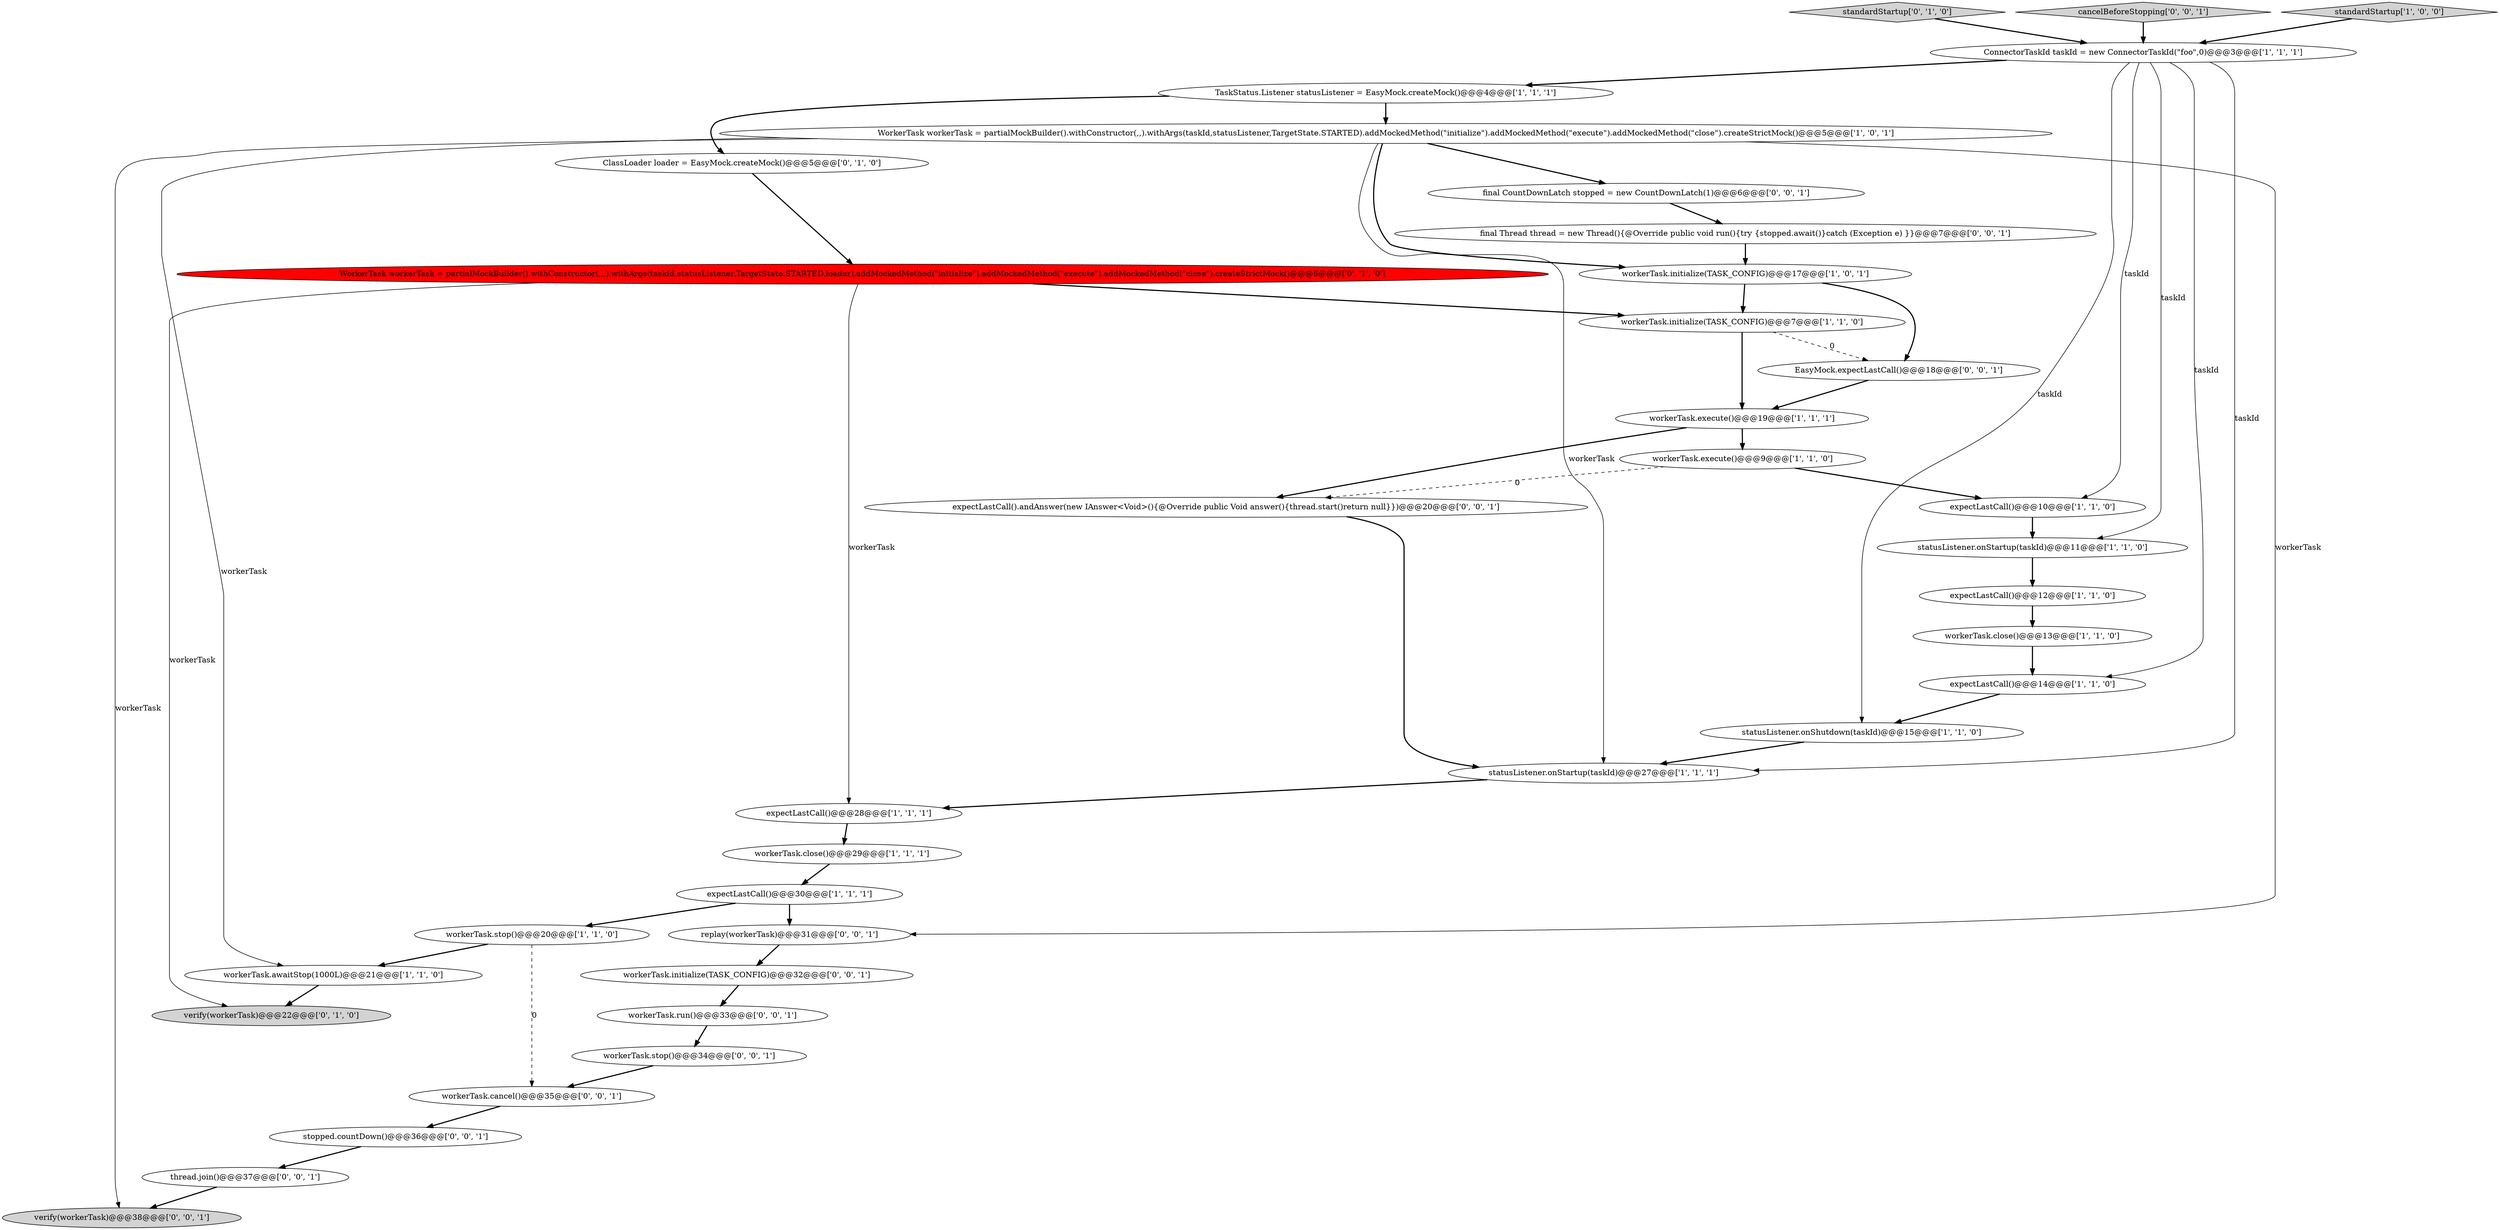 digraph {
5 [style = filled, label = "statusListener.onStartup(taskId)@@@27@@@['1', '1', '1']", fillcolor = white, shape = ellipse image = "AAA0AAABBB1BBB"];
21 [style = filled, label = "verify(workerTask)@@@22@@@['0', '1', '0']", fillcolor = lightgray, shape = ellipse image = "AAA0AAABBB2BBB"];
34 [style = filled, label = "expectLastCall().andAnswer(new IAnswer<Void>(){@Override public Void answer(){thread.start()return null}})@@@20@@@['0', '0', '1']", fillcolor = white, shape = ellipse image = "AAA0AAABBB3BBB"];
23 [style = filled, label = "WorkerTask workerTask = partialMockBuilder().withConstructor(,,,).withArgs(taskId,statusListener,TargetState.STARTED,loader).addMockedMethod(\"initialize\").addMockedMethod(\"execute\").addMockedMethod(\"close\").createStrictMock()@@@6@@@['0', '1', '0']", fillcolor = red, shape = ellipse image = "AAA1AAABBB2BBB"];
32 [style = filled, label = "EasyMock.expectLastCall()@@@18@@@['0', '0', '1']", fillcolor = white, shape = ellipse image = "AAA0AAABBB3BBB"];
26 [style = filled, label = "workerTask.stop()@@@34@@@['0', '0', '1']", fillcolor = white, shape = ellipse image = "AAA0AAABBB3BBB"];
14 [style = filled, label = "workerTask.stop()@@@20@@@['1', '1', '0']", fillcolor = white, shape = ellipse image = "AAA0AAABBB1BBB"];
6 [style = filled, label = "workerTask.execute()@@@9@@@['1', '1', '0']", fillcolor = white, shape = ellipse image = "AAA0AAABBB1BBB"];
18 [style = filled, label = "expectLastCall()@@@14@@@['1', '1', '0']", fillcolor = white, shape = ellipse image = "AAA0AAABBB1BBB"];
33 [style = filled, label = "workerTask.run()@@@33@@@['0', '0', '1']", fillcolor = white, shape = ellipse image = "AAA0AAABBB3BBB"];
0 [style = filled, label = "TaskStatus.Listener statusListener = EasyMock.createMock()@@@4@@@['1', '1', '1']", fillcolor = white, shape = ellipse image = "AAA0AAABBB1BBB"];
20 [style = filled, label = "ClassLoader loader = EasyMock.createMock()@@@5@@@['0', '1', '0']", fillcolor = white, shape = ellipse image = "AAA0AAABBB2BBB"];
9 [style = filled, label = "workerTask.awaitStop(1000L)@@@21@@@['1', '1', '0']", fillcolor = white, shape = ellipse image = "AAA0AAABBB1BBB"];
17 [style = filled, label = "WorkerTask workerTask = partialMockBuilder().withConstructor(,,).withArgs(taskId,statusListener,TargetState.STARTED).addMockedMethod(\"initialize\").addMockedMethod(\"execute\").addMockedMethod(\"close\").createStrictMock()@@@5@@@['1', '0', '1']", fillcolor = white, shape = ellipse image = "AAA0AAABBB1BBB"];
2 [style = filled, label = "workerTask.execute()@@@19@@@['1', '1', '1']", fillcolor = white, shape = ellipse image = "AAA0AAABBB1BBB"];
25 [style = filled, label = "workerTask.initialize(TASK_CONFIG)@@@32@@@['0', '0', '1']", fillcolor = white, shape = ellipse image = "AAA0AAABBB3BBB"];
3 [style = filled, label = "workerTask.close()@@@29@@@['1', '1', '1']", fillcolor = white, shape = ellipse image = "AAA0AAABBB1BBB"];
35 [style = filled, label = "final CountDownLatch stopped = new CountDownLatch(1)@@@6@@@['0', '0', '1']", fillcolor = white, shape = ellipse image = "AAA0AAABBB3BBB"];
28 [style = filled, label = "stopped.countDown()@@@36@@@['0', '0', '1']", fillcolor = white, shape = ellipse image = "AAA0AAABBB3BBB"];
8 [style = filled, label = "statusListener.onShutdown(taskId)@@@15@@@['1', '1', '0']", fillcolor = white, shape = ellipse image = "AAA0AAABBB1BBB"];
1 [style = filled, label = "ConnectorTaskId taskId = new ConnectorTaskId(\"foo\",0)@@@3@@@['1', '1', '1']", fillcolor = white, shape = ellipse image = "AAA0AAABBB1BBB"];
4 [style = filled, label = "statusListener.onStartup(taskId)@@@11@@@['1', '1', '0']", fillcolor = white, shape = ellipse image = "AAA0AAABBB1BBB"];
22 [style = filled, label = "standardStartup['0', '1', '0']", fillcolor = lightgray, shape = diamond image = "AAA0AAABBB2BBB"];
10 [style = filled, label = "workerTask.initialize(TASK_CONFIG)@@@7@@@['1', '1', '0']", fillcolor = white, shape = ellipse image = "AAA0AAABBB1BBB"];
19 [style = filled, label = "expectLastCall()@@@30@@@['1', '1', '1']", fillcolor = white, shape = ellipse image = "AAA0AAABBB1BBB"];
27 [style = filled, label = "cancelBeforeStopping['0', '0', '1']", fillcolor = lightgray, shape = diamond image = "AAA0AAABBB3BBB"];
29 [style = filled, label = "replay(workerTask)@@@31@@@['0', '0', '1']", fillcolor = white, shape = ellipse image = "AAA0AAABBB3BBB"];
11 [style = filled, label = "expectLastCall()@@@28@@@['1', '1', '1']", fillcolor = white, shape = ellipse image = "AAA0AAABBB1BBB"];
7 [style = filled, label = "workerTask.initialize(TASK_CONFIG)@@@17@@@['1', '0', '1']", fillcolor = white, shape = ellipse image = "AAA0AAABBB1BBB"];
12 [style = filled, label = "standardStartup['1', '0', '0']", fillcolor = lightgray, shape = diamond image = "AAA0AAABBB1BBB"];
13 [style = filled, label = "workerTask.close()@@@13@@@['1', '1', '0']", fillcolor = white, shape = ellipse image = "AAA0AAABBB1BBB"];
30 [style = filled, label = "final Thread thread = new Thread(){@Override public void run(){try {stopped.await()}catch (Exception e) }}@@@7@@@['0', '0', '1']", fillcolor = white, shape = ellipse image = "AAA0AAABBB3BBB"];
31 [style = filled, label = "workerTask.cancel()@@@35@@@['0', '0', '1']", fillcolor = white, shape = ellipse image = "AAA0AAABBB3BBB"];
24 [style = filled, label = "verify(workerTask)@@@38@@@['0', '0', '1']", fillcolor = lightgray, shape = ellipse image = "AAA0AAABBB3BBB"];
15 [style = filled, label = "expectLastCall()@@@10@@@['1', '1', '0']", fillcolor = white, shape = ellipse image = "AAA0AAABBB1BBB"];
36 [style = filled, label = "thread.join()@@@37@@@['0', '0', '1']", fillcolor = white, shape = ellipse image = "AAA0AAABBB3BBB"];
16 [style = filled, label = "expectLastCall()@@@12@@@['1', '1', '0']", fillcolor = white, shape = ellipse image = "AAA0AAABBB1BBB"];
14->31 [style = dashed, label="0"];
7->32 [style = bold, label=""];
16->13 [style = bold, label=""];
27->1 [style = bold, label=""];
28->36 [style = bold, label=""];
1->4 [style = solid, label="taskId"];
25->33 [style = bold, label=""];
7->10 [style = bold, label=""];
1->8 [style = solid, label="taskId"];
2->6 [style = bold, label=""];
0->17 [style = bold, label=""];
34->5 [style = bold, label=""];
19->29 [style = bold, label=""];
17->29 [style = solid, label="workerTask"];
2->34 [style = bold, label=""];
23->11 [style = solid, label="workerTask"];
29->25 [style = bold, label=""];
17->5 [style = solid, label="workerTask"];
1->0 [style = bold, label=""];
6->34 [style = dashed, label="0"];
23->21 [style = solid, label="workerTask"];
12->1 [style = bold, label=""];
1->15 [style = solid, label="taskId"];
32->2 [style = bold, label=""];
1->18 [style = solid, label="taskId"];
6->15 [style = bold, label=""];
33->26 [style = bold, label=""];
1->5 [style = solid, label="taskId"];
17->7 [style = bold, label=""];
26->31 [style = bold, label=""];
36->24 [style = bold, label=""];
19->14 [style = bold, label=""];
20->23 [style = bold, label=""];
8->5 [style = bold, label=""];
3->19 [style = bold, label=""];
10->32 [style = dashed, label="0"];
11->3 [style = bold, label=""];
30->7 [style = bold, label=""];
15->4 [style = bold, label=""];
9->21 [style = bold, label=""];
23->10 [style = bold, label=""];
14->9 [style = bold, label=""];
10->2 [style = bold, label=""];
5->11 [style = bold, label=""];
18->8 [style = bold, label=""];
0->20 [style = bold, label=""];
22->1 [style = bold, label=""];
31->28 [style = bold, label=""];
35->30 [style = bold, label=""];
4->16 [style = bold, label=""];
13->18 [style = bold, label=""];
17->24 [style = solid, label="workerTask"];
17->35 [style = bold, label=""];
17->9 [style = solid, label="workerTask"];
}
